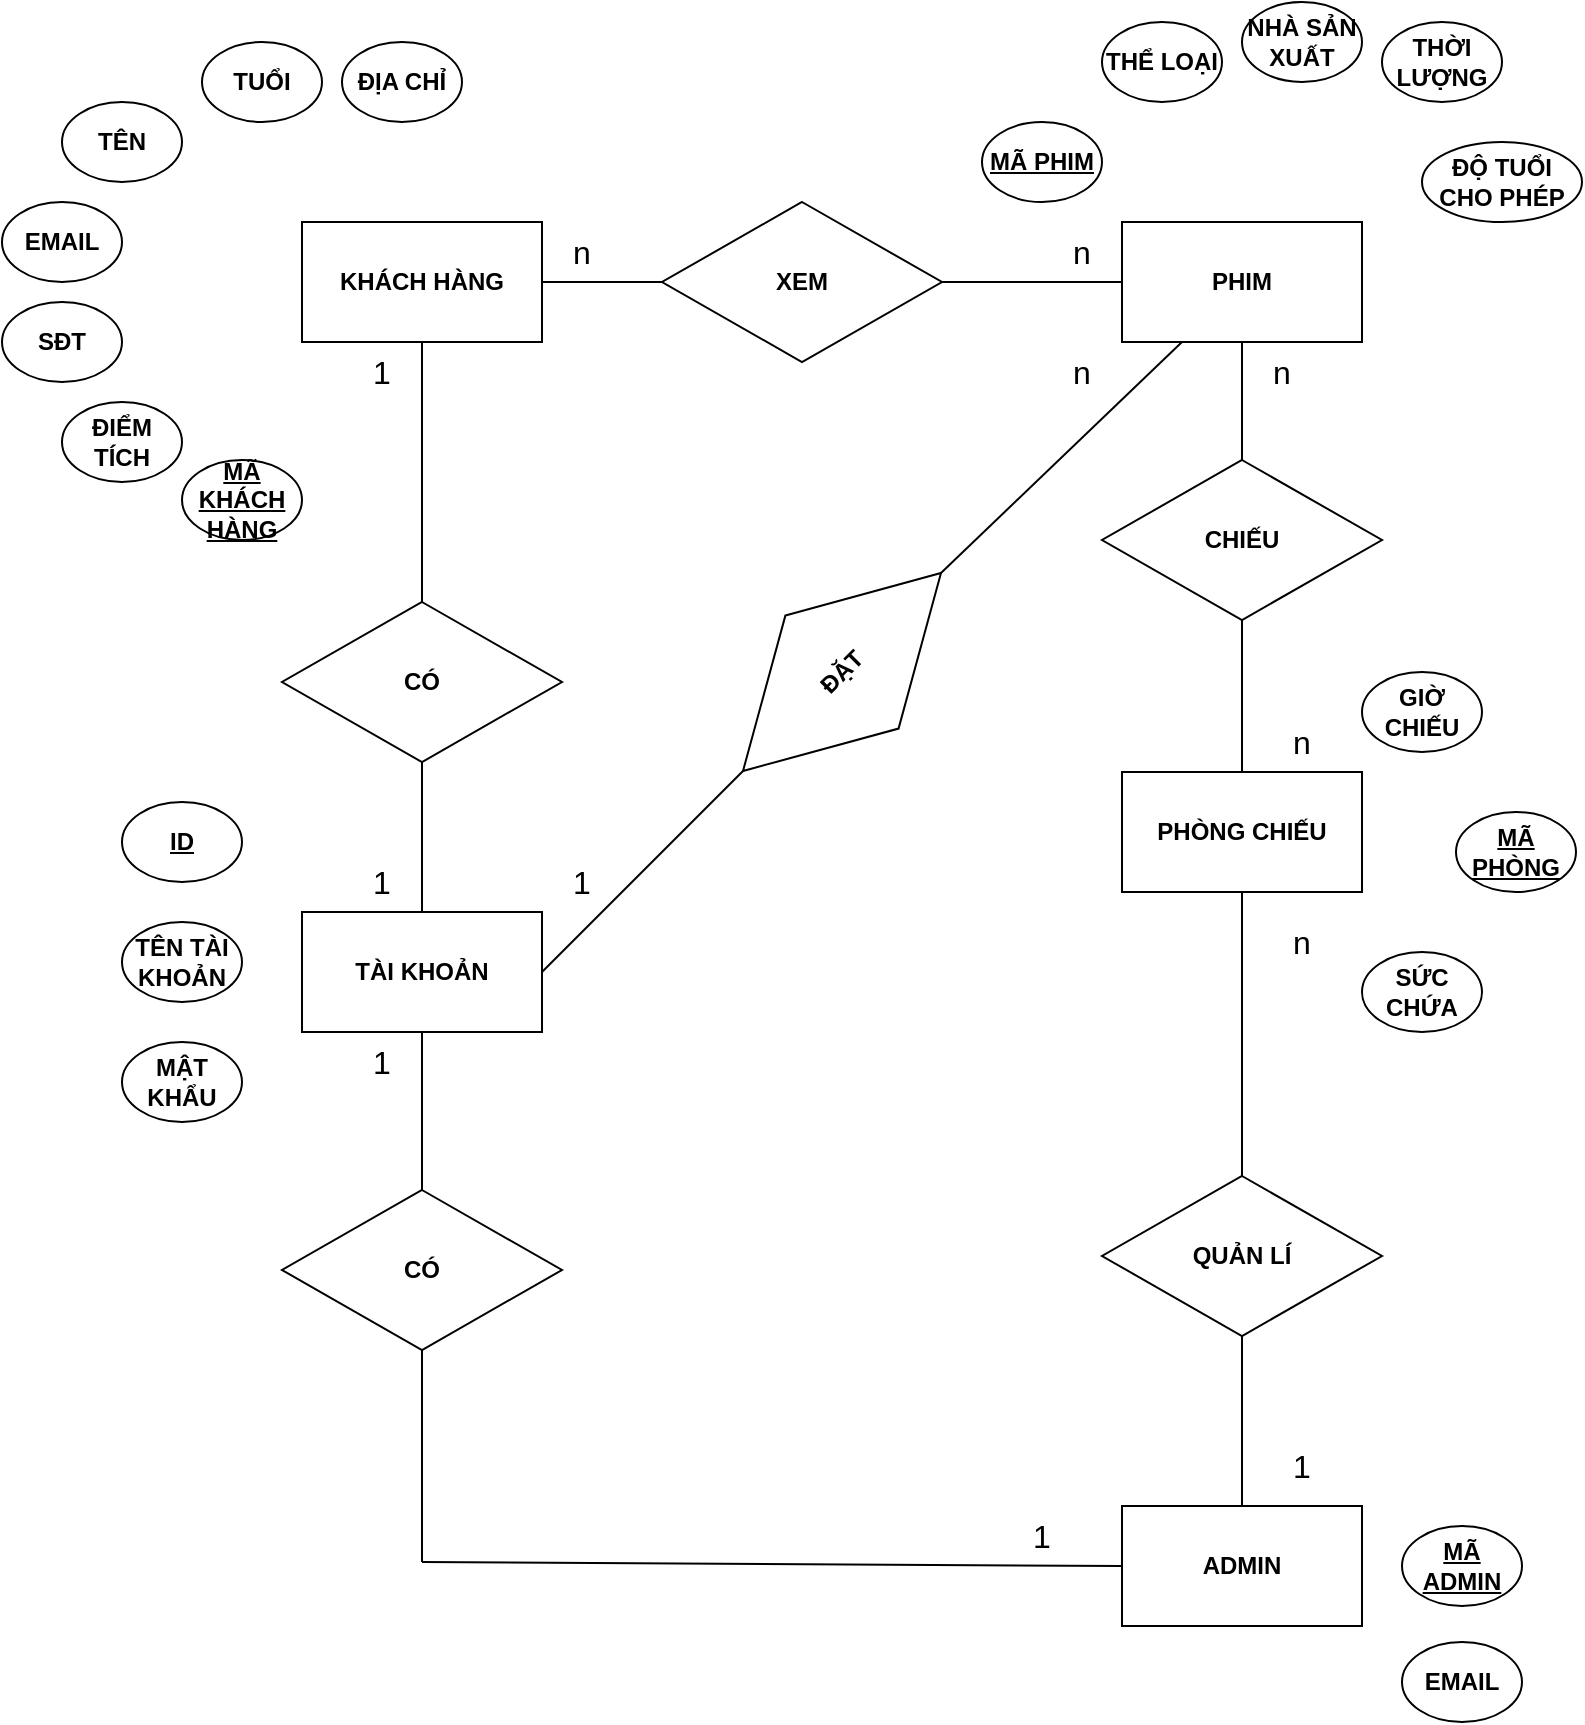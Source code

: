 <mxfile version="21.6.2" type="github" pages="2">
  <diagram name="ERD" id="bLf5Gnh5erqJ0THzdqtq">
    <mxGraphModel dx="1387" dy="711" grid="1" gridSize="10" guides="1" tooltips="1" connect="1" arrows="1" fold="1" page="1" pageScale="1" pageWidth="827" pageHeight="1169" math="0" shadow="0">
      <root>
        <mxCell id="0" />
        <mxCell id="1" parent="0" />
        <mxCell id="k9TsYi5H-A5N4quMduwp-1" value="&lt;b&gt;KHÁCH HÀNG&lt;/b&gt;" style="rounded=0;whiteSpace=wrap;html=1;" parent="1" vertex="1">
          <mxGeometry x="190" y="200" width="120" height="60" as="geometry" />
        </mxCell>
        <mxCell id="k9TsYi5H-A5N4quMduwp-2" value="&lt;b&gt;PHIM&lt;/b&gt;" style="rounded=0;whiteSpace=wrap;html=1;" parent="1" vertex="1">
          <mxGeometry x="600" y="200" width="120" height="60" as="geometry" />
        </mxCell>
        <mxCell id="k9TsYi5H-A5N4quMduwp-3" value="&lt;b&gt;PHÒNG CHIẾU&lt;/b&gt;" style="rounded=0;whiteSpace=wrap;html=1;" parent="1" vertex="1">
          <mxGeometry x="600" y="475" width="120" height="60" as="geometry" />
        </mxCell>
        <mxCell id="k9TsYi5H-A5N4quMduwp-4" value="&lt;b&gt;ADMIN&lt;/b&gt;" style="rounded=0;whiteSpace=wrap;html=1;" parent="1" vertex="1">
          <mxGeometry x="600" y="842" width="120" height="60" as="geometry" />
        </mxCell>
        <mxCell id="k9TsYi5H-A5N4quMduwp-5" value="&lt;b&gt;XEM&lt;/b&gt;" style="rhombus;whiteSpace=wrap;html=1;" parent="1" vertex="1">
          <mxGeometry x="370" y="190" width="140" height="80" as="geometry" />
        </mxCell>
        <mxCell id="k9TsYi5H-A5N4quMduwp-6" value="&lt;b&gt;CHIẾU&lt;/b&gt;" style="rhombus;whiteSpace=wrap;html=1;" parent="1" vertex="1">
          <mxGeometry x="590" y="319" width="140" height="80" as="geometry" />
        </mxCell>
        <mxCell id="k9TsYi5H-A5N4quMduwp-7" value="&lt;b&gt;CÓ&lt;/b&gt;" style="rhombus;whiteSpace=wrap;html=1;" parent="1" vertex="1">
          <mxGeometry x="180" y="390" width="140" height="80" as="geometry" />
        </mxCell>
        <mxCell id="k9TsYi5H-A5N4quMduwp-9" value="&lt;b&gt;TÀI KHOẢN&lt;/b&gt;" style="rounded=0;whiteSpace=wrap;html=1;" parent="1" vertex="1">
          <mxGeometry x="190" y="545" width="120" height="60" as="geometry" />
        </mxCell>
        <mxCell id="MCglpq_lhRXfIu_TLcl6-2" value="&lt;b&gt;QUẢN LÍ&lt;/b&gt;" style="rhombus;whiteSpace=wrap;html=1;" vertex="1" parent="1">
          <mxGeometry x="590" y="677" width="140" height="80" as="geometry" />
        </mxCell>
        <mxCell id="MCglpq_lhRXfIu_TLcl6-3" value="&lt;b&gt;TÊN&lt;/b&gt;" style="ellipse;whiteSpace=wrap;html=1;" vertex="1" parent="1">
          <mxGeometry x="70" y="140" width="60" height="40" as="geometry" />
        </mxCell>
        <mxCell id="MCglpq_lhRXfIu_TLcl6-4" value="&lt;b&gt;TUỔI&lt;/b&gt;" style="ellipse;whiteSpace=wrap;html=1;" vertex="1" parent="1">
          <mxGeometry x="140" y="110" width="60" height="40" as="geometry" />
        </mxCell>
        <mxCell id="MCglpq_lhRXfIu_TLcl6-5" value="&lt;b&gt;ĐỊA CHỈ&lt;/b&gt;" style="ellipse;whiteSpace=wrap;html=1;" vertex="1" parent="1">
          <mxGeometry x="210" y="110" width="60" height="40" as="geometry" />
        </mxCell>
        <mxCell id="MCglpq_lhRXfIu_TLcl6-6" value="&lt;b&gt;EMAIL&lt;/b&gt;" style="ellipse;whiteSpace=wrap;html=1;" vertex="1" parent="1">
          <mxGeometry x="40" y="190" width="60" height="40" as="geometry" />
        </mxCell>
        <mxCell id="MCglpq_lhRXfIu_TLcl6-7" value="&lt;b&gt;SĐT&lt;/b&gt;" style="ellipse;whiteSpace=wrap;html=1;" vertex="1" parent="1">
          <mxGeometry x="40" y="240" width="60" height="40" as="geometry" />
        </mxCell>
        <mxCell id="MCglpq_lhRXfIu_TLcl6-8" value="&lt;b&gt;ĐIỂM TÍCH&lt;/b&gt;" style="ellipse;whiteSpace=wrap;html=1;" vertex="1" parent="1">
          <mxGeometry x="70" y="290" width="60" height="40" as="geometry" />
        </mxCell>
        <mxCell id="MCglpq_lhRXfIu_TLcl6-9" value="&lt;b&gt;&lt;u&gt;MÃ KHÁCH HÀNG&lt;/u&gt;&lt;/b&gt;" style="ellipse;whiteSpace=wrap;html=1;" vertex="1" parent="1">
          <mxGeometry x="130" y="319" width="60" height="40" as="geometry" />
        </mxCell>
        <mxCell id="MCglpq_lhRXfIu_TLcl6-10" value="&lt;b&gt;&lt;u&gt;MÃ PHIM&lt;/u&gt;&lt;/b&gt;" style="ellipse;whiteSpace=wrap;html=1;" vertex="1" parent="1">
          <mxGeometry x="530" y="150" width="60" height="40" as="geometry" />
        </mxCell>
        <mxCell id="MCglpq_lhRXfIu_TLcl6-11" value="&lt;b&gt;THỂ LOẠI&lt;/b&gt;" style="ellipse;whiteSpace=wrap;html=1;" vertex="1" parent="1">
          <mxGeometry x="590" y="100" width="60" height="40" as="geometry" />
        </mxCell>
        <mxCell id="MCglpq_lhRXfIu_TLcl6-12" value="&lt;b&gt;NHÀ SẢN XUẤT&lt;/b&gt;" style="ellipse;whiteSpace=wrap;html=1;" vertex="1" parent="1">
          <mxGeometry x="660" y="90" width="60" height="40" as="geometry" />
        </mxCell>
        <mxCell id="MCglpq_lhRXfIu_TLcl6-13" value="&lt;b&gt;THỜI LƯỢNG&lt;/b&gt;" style="ellipse;whiteSpace=wrap;html=1;" vertex="1" parent="1">
          <mxGeometry x="730" y="100" width="60" height="40" as="geometry" />
        </mxCell>
        <mxCell id="MCglpq_lhRXfIu_TLcl6-14" value="&lt;b&gt;ĐỘ TUỔI CHO PHÉP&lt;/b&gt;" style="ellipse;whiteSpace=wrap;html=1;" vertex="1" parent="1">
          <mxGeometry x="750" y="160" width="80" height="40" as="geometry" />
        </mxCell>
        <mxCell id="MCglpq_lhRXfIu_TLcl6-15" value="&lt;b&gt;&lt;u&gt;MÃ PHÒNG&lt;/u&gt;&lt;/b&gt;" style="ellipse;whiteSpace=wrap;html=1;" vertex="1" parent="1">
          <mxGeometry x="767" y="495" width="60" height="40" as="geometry" />
        </mxCell>
        <mxCell id="MCglpq_lhRXfIu_TLcl6-16" value="&lt;b&gt;GIỜ CHIẾU&lt;/b&gt;" style="ellipse;whiteSpace=wrap;html=1;" vertex="1" parent="1">
          <mxGeometry x="720" y="425" width="60" height="40" as="geometry" />
        </mxCell>
        <mxCell id="MCglpq_lhRXfIu_TLcl6-17" value="&lt;b&gt;SỨC CHỨA&lt;/b&gt;" style="ellipse;whiteSpace=wrap;html=1;" vertex="1" parent="1">
          <mxGeometry x="720" y="565" width="60" height="40" as="geometry" />
        </mxCell>
        <mxCell id="MCglpq_lhRXfIu_TLcl6-19" value="&lt;b&gt;CÓ&lt;/b&gt;" style="rhombus;whiteSpace=wrap;html=1;" vertex="1" parent="1">
          <mxGeometry x="180" y="684" width="140" height="80" as="geometry" />
        </mxCell>
        <mxCell id="MCglpq_lhRXfIu_TLcl6-20" value="&lt;b&gt;&lt;u&gt;ID&lt;/u&gt;&lt;/b&gt;" style="ellipse;whiteSpace=wrap;html=1;" vertex="1" parent="1">
          <mxGeometry x="100" y="490" width="60" height="40" as="geometry" />
        </mxCell>
        <mxCell id="MCglpq_lhRXfIu_TLcl6-23" value="&lt;b&gt;TÊN TÀI KHOẢN&lt;/b&gt;" style="ellipse;whiteSpace=wrap;html=1;" vertex="1" parent="1">
          <mxGeometry x="100" y="550" width="60" height="40" as="geometry" />
        </mxCell>
        <mxCell id="MCglpq_lhRXfIu_TLcl6-24" value="&lt;b&gt;MẬT KHẨU&lt;/b&gt;" style="ellipse;whiteSpace=wrap;html=1;" vertex="1" parent="1">
          <mxGeometry x="100" y="610" width="60" height="40" as="geometry" />
        </mxCell>
        <mxCell id="MCglpq_lhRXfIu_TLcl6-25" value="&lt;b&gt;&lt;u&gt;MÃ ADMIN&lt;/u&gt;&lt;/b&gt;" style="ellipse;whiteSpace=wrap;html=1;" vertex="1" parent="1">
          <mxGeometry x="740" y="852" width="60" height="40" as="geometry" />
        </mxCell>
        <mxCell id="MCglpq_lhRXfIu_TLcl6-26" value="&lt;b&gt;EMAIL&lt;/b&gt;" style="ellipse;whiteSpace=wrap;html=1;" vertex="1" parent="1">
          <mxGeometry x="740" y="910" width="60" height="40" as="geometry" />
        </mxCell>
        <mxCell id="MCglpq_lhRXfIu_TLcl6-27" value="" style="endArrow=none;html=1;rounded=0;exitX=1;exitY=0.5;exitDx=0;exitDy=0;" edge="1" parent="1" source="k9TsYi5H-A5N4quMduwp-1" target="k9TsYi5H-A5N4quMduwp-5">
          <mxGeometry width="50" height="50" relative="1" as="geometry">
            <mxPoint x="460" y="420" as="sourcePoint" />
            <mxPoint x="510" y="370" as="targetPoint" />
          </mxGeometry>
        </mxCell>
        <mxCell id="MCglpq_lhRXfIu_TLcl6-28" value="" style="endArrow=none;html=1;rounded=0;exitX=1;exitY=0.5;exitDx=0;exitDy=0;entryX=0;entryY=0.5;entryDx=0;entryDy=0;" edge="1" parent="1" source="k9TsYi5H-A5N4quMduwp-5" target="k9TsYi5H-A5N4quMduwp-2">
          <mxGeometry width="50" height="50" relative="1" as="geometry">
            <mxPoint x="520" y="260" as="sourcePoint" />
            <mxPoint x="580" y="260" as="targetPoint" />
          </mxGeometry>
        </mxCell>
        <mxCell id="MCglpq_lhRXfIu_TLcl6-29" value="&lt;font style=&quot;font-size: 16px;&quot;&gt;n&lt;/font&gt;" style="text;html=1;strokeColor=none;fillColor=none;align=center;verticalAlign=middle;whiteSpace=wrap;rounded=0;" vertex="1" parent="1">
          <mxGeometry x="300" y="200" width="60" height="30" as="geometry" />
        </mxCell>
        <mxCell id="MCglpq_lhRXfIu_TLcl6-30" value="&lt;font style=&quot;font-size: 16px;&quot;&gt;n&lt;/font&gt;" style="text;html=1;strokeColor=none;fillColor=none;align=center;verticalAlign=middle;whiteSpace=wrap;rounded=0;" vertex="1" parent="1">
          <mxGeometry x="550" y="200" width="60" height="30" as="geometry" />
        </mxCell>
        <mxCell id="MCglpq_lhRXfIu_TLcl6-32" value="" style="endArrow=none;html=1;rounded=0;entryX=0.5;entryY=1;entryDx=0;entryDy=0;exitX=0.5;exitY=0;exitDx=0;exitDy=0;" edge="1" parent="1" source="k9TsYi5H-A5N4quMduwp-6" target="k9TsYi5H-A5N4quMduwp-2">
          <mxGeometry width="50" height="50" relative="1" as="geometry">
            <mxPoint x="460" y="410" as="sourcePoint" />
            <mxPoint x="510" y="360" as="targetPoint" />
          </mxGeometry>
        </mxCell>
        <mxCell id="MCglpq_lhRXfIu_TLcl6-33" value="" style="endArrow=none;html=1;rounded=0;entryX=0.5;entryY=1;entryDx=0;entryDy=0;exitX=0.5;exitY=0;exitDx=0;exitDy=0;" edge="1" parent="1" source="k9TsYi5H-A5N4quMduwp-3" target="k9TsYi5H-A5N4quMduwp-6">
          <mxGeometry width="50" height="50" relative="1" as="geometry">
            <mxPoint x="520" y="460" as="sourcePoint" />
            <mxPoint x="660" y="419" as="targetPoint" />
          </mxGeometry>
        </mxCell>
        <mxCell id="MCglpq_lhRXfIu_TLcl6-34" value="&lt;font style=&quot;font-size: 16px;&quot;&gt;n&lt;/font&gt;" style="text;html=1;strokeColor=none;fillColor=none;align=center;verticalAlign=middle;whiteSpace=wrap;rounded=0;" vertex="1" parent="1">
          <mxGeometry x="650" y="260" width="60" height="30" as="geometry" />
        </mxCell>
        <mxCell id="MCglpq_lhRXfIu_TLcl6-35" value="&lt;font style=&quot;font-size: 16px;&quot;&gt;n&lt;/font&gt;" style="text;html=1;strokeColor=none;fillColor=none;align=center;verticalAlign=middle;whiteSpace=wrap;rounded=0;" vertex="1" parent="1">
          <mxGeometry x="660" y="445" width="60" height="30" as="geometry" />
        </mxCell>
        <mxCell id="MCglpq_lhRXfIu_TLcl6-36" value="" style="endArrow=none;html=1;rounded=0;entryX=0.5;entryY=1;entryDx=0;entryDy=0;exitX=0.5;exitY=0;exitDx=0;exitDy=0;" edge="1" parent="1" source="MCglpq_lhRXfIu_TLcl6-2" target="k9TsYi5H-A5N4quMduwp-3">
          <mxGeometry width="50" height="50" relative="1" as="geometry">
            <mxPoint x="660" y="651" as="sourcePoint" />
            <mxPoint x="660" y="575" as="targetPoint" />
          </mxGeometry>
        </mxCell>
        <mxCell id="MCglpq_lhRXfIu_TLcl6-38" value="" style="endArrow=none;html=1;rounded=0;entryX=0.5;entryY=1;entryDx=0;entryDy=0;exitX=0.5;exitY=0;exitDx=0;exitDy=0;" edge="1" parent="1" source="k9TsYi5H-A5N4quMduwp-4" target="MCglpq_lhRXfIu_TLcl6-2">
          <mxGeometry width="50" height="50" relative="1" as="geometry">
            <mxPoint x="550" y="970" as="sourcePoint" />
            <mxPoint x="600" y="920" as="targetPoint" />
          </mxGeometry>
        </mxCell>
        <mxCell id="MCglpq_lhRXfIu_TLcl6-39" value="&lt;font style=&quot;font-size: 16px;&quot;&gt;n&lt;/font&gt;" style="text;html=1;strokeColor=none;fillColor=none;align=center;verticalAlign=middle;whiteSpace=wrap;rounded=0;" vertex="1" parent="1">
          <mxGeometry x="660" y="545" width="60" height="30" as="geometry" />
        </mxCell>
        <mxCell id="MCglpq_lhRXfIu_TLcl6-40" value="&lt;font style=&quot;font-size: 16px;&quot;&gt;1&lt;/font&gt;" style="text;html=1;strokeColor=none;fillColor=none;align=center;verticalAlign=middle;whiteSpace=wrap;rounded=0;" vertex="1" parent="1">
          <mxGeometry x="660" y="807" width="60" height="30" as="geometry" />
        </mxCell>
        <mxCell id="MCglpq_lhRXfIu_TLcl6-41" value="" style="endArrow=none;html=1;rounded=0;entryX=0.5;entryY=1;entryDx=0;entryDy=0;" edge="1" parent="1" target="k9TsYi5H-A5N4quMduwp-1">
          <mxGeometry width="50" height="50" relative="1" as="geometry">
            <mxPoint x="250" y="390" as="sourcePoint" />
            <mxPoint x="600" y="270" as="targetPoint" />
          </mxGeometry>
        </mxCell>
        <mxCell id="MCglpq_lhRXfIu_TLcl6-42" value="" style="endArrow=none;html=1;rounded=0;entryX=0.5;entryY=1;entryDx=0;entryDy=0;exitX=0.5;exitY=0;exitDx=0;exitDy=0;" edge="1" parent="1" source="k9TsYi5H-A5N4quMduwp-9" target="k9TsYi5H-A5N4quMduwp-7">
          <mxGeometry width="50" height="50" relative="1" as="geometry">
            <mxPoint x="550" y="560" as="sourcePoint" />
            <mxPoint x="600" y="510" as="targetPoint" />
          </mxGeometry>
        </mxCell>
        <mxCell id="MCglpq_lhRXfIu_TLcl6-43" value="" style="endArrow=none;html=1;rounded=0;entryX=0.5;entryY=1;entryDx=0;entryDy=0;exitX=0.5;exitY=0;exitDx=0;exitDy=0;" edge="1" parent="1" source="MCglpq_lhRXfIu_TLcl6-19" target="k9TsYi5H-A5N4quMduwp-9">
          <mxGeometry width="50" height="50" relative="1" as="geometry">
            <mxPoint x="550" y="560" as="sourcePoint" />
            <mxPoint x="600" y="510" as="targetPoint" />
          </mxGeometry>
        </mxCell>
        <mxCell id="MCglpq_lhRXfIu_TLcl6-44" value="&lt;font style=&quot;font-size: 16px;&quot;&gt;1&lt;/font&gt;" style="text;html=1;strokeColor=none;fillColor=none;align=center;verticalAlign=middle;whiteSpace=wrap;rounded=0;" vertex="1" parent="1">
          <mxGeometry x="200" y="515" width="60" height="30" as="geometry" />
        </mxCell>
        <mxCell id="MCglpq_lhRXfIu_TLcl6-45" value="&lt;font style=&quot;font-size: 16px;&quot;&gt;1&lt;/font&gt;" style="text;html=1;strokeColor=none;fillColor=none;align=center;verticalAlign=middle;whiteSpace=wrap;rounded=0;" vertex="1" parent="1">
          <mxGeometry x="200" y="260" width="60" height="30" as="geometry" />
        </mxCell>
        <mxCell id="MCglpq_lhRXfIu_TLcl6-46" value="&lt;font style=&quot;font-size: 16px;&quot;&gt;1&lt;/font&gt;" style="text;html=1;strokeColor=none;fillColor=none;align=center;verticalAlign=middle;whiteSpace=wrap;rounded=0;" vertex="1" parent="1">
          <mxGeometry x="200" y="605" width="60" height="30" as="geometry" />
        </mxCell>
        <mxCell id="MCglpq_lhRXfIu_TLcl6-48" value="" style="endArrow=none;html=1;rounded=0;entryX=0;entryY=0.5;entryDx=0;entryDy=0;" edge="1" parent="1" target="k9TsYi5H-A5N4quMduwp-4">
          <mxGeometry width="50" height="50" relative="1" as="geometry">
            <mxPoint x="250" y="870" as="sourcePoint" />
            <mxPoint x="600" y="740" as="targetPoint" />
          </mxGeometry>
        </mxCell>
        <mxCell id="MCglpq_lhRXfIu_TLcl6-49" value="" style="endArrow=none;html=1;rounded=0;entryX=0.5;entryY=1;entryDx=0;entryDy=0;" edge="1" parent="1" target="MCglpq_lhRXfIu_TLcl6-19">
          <mxGeometry width="50" height="50" relative="1" as="geometry">
            <mxPoint x="250" y="870" as="sourcePoint" />
            <mxPoint x="600" y="740" as="targetPoint" />
          </mxGeometry>
        </mxCell>
        <mxCell id="MCglpq_lhRXfIu_TLcl6-50" value="&lt;font style=&quot;font-size: 16px;&quot;&gt;1&lt;/font&gt;" style="text;html=1;strokeColor=none;fillColor=none;align=center;verticalAlign=middle;whiteSpace=wrap;rounded=0;" vertex="1" parent="1">
          <mxGeometry x="530" y="842" width="60" height="30" as="geometry" />
        </mxCell>
        <mxCell id="MCglpq_lhRXfIu_TLcl6-51" value="" style="endArrow=none;html=1;rounded=0;exitX=1;exitY=0.5;exitDx=0;exitDy=0;entryX=0;entryY=0.5;entryDx=0;entryDy=0;" edge="1" parent="1" source="k9TsYi5H-A5N4quMduwp-9" target="MCglpq_lhRXfIu_TLcl6-54">
          <mxGeometry width="50" height="50" relative="1" as="geometry">
            <mxPoint x="340" y="550" as="sourcePoint" />
            <mxPoint x="390" y="500" as="targetPoint" />
          </mxGeometry>
        </mxCell>
        <mxCell id="MCglpq_lhRXfIu_TLcl6-54" value="&lt;b&gt;ĐẶT&lt;/b&gt;" style="rhombus;whiteSpace=wrap;html=1;rotation=-45;" vertex="1" parent="1">
          <mxGeometry x="390" y="385" width="140" height="80" as="geometry" />
        </mxCell>
        <mxCell id="MCglpq_lhRXfIu_TLcl6-55" value="" style="endArrow=none;html=1;rounded=0;entryX=0.25;entryY=1;entryDx=0;entryDy=0;exitX=1;exitY=0.5;exitDx=0;exitDy=0;" edge="1" parent="1" source="MCglpq_lhRXfIu_TLcl6-54" target="k9TsYi5H-A5N4quMduwp-2">
          <mxGeometry width="50" height="50" relative="1" as="geometry">
            <mxPoint x="510" y="380" as="sourcePoint" />
            <mxPoint x="560" y="330" as="targetPoint" />
          </mxGeometry>
        </mxCell>
        <mxCell id="MCglpq_lhRXfIu_TLcl6-56" value="&lt;font style=&quot;font-size: 16px;&quot;&gt;1&lt;/font&gt;" style="text;html=1;strokeColor=none;fillColor=none;align=center;verticalAlign=middle;whiteSpace=wrap;rounded=0;" vertex="1" parent="1">
          <mxGeometry x="300" y="515" width="60" height="30" as="geometry" />
        </mxCell>
        <mxCell id="MCglpq_lhRXfIu_TLcl6-57" value="&lt;font style=&quot;font-size: 16px;&quot;&gt;n&lt;/font&gt;" style="text;html=1;strokeColor=none;fillColor=none;align=center;verticalAlign=middle;whiteSpace=wrap;rounded=0;" vertex="1" parent="1">
          <mxGeometry x="550" y="260" width="60" height="30" as="geometry" />
        </mxCell>
      </root>
    </mxGraphModel>
  </diagram>
  <diagram id="e-8MCf9j3gJpW38hzJC2" name="use case diagram">
    <mxGraphModel dx="2907" dy="2235" grid="1" gridSize="10" guides="1" tooltips="1" connect="1" arrows="1" fold="1" page="1" pageScale="1" pageWidth="827" pageHeight="1169" math="0" shadow="0">
      <root>
        <mxCell id="0" />
        <mxCell id="1" parent="0" />
        <mxCell id="oAN-OfmRQ8hTfCljLr7d-1" value="&lt;b&gt;ĐẶT VÉ&lt;/b&gt;" style="ellipse;whiteSpace=wrap;html=1;" vertex="1" parent="1">
          <mxGeometry x="250" y="-5" width="120" height="80" as="geometry" />
        </mxCell>
        <mxCell id="oAN-OfmRQ8hTfCljLr7d-2" value="&lt;b&gt;ĐĂNG NHẬP&lt;/b&gt;" style="ellipse;whiteSpace=wrap;html=1;" vertex="1" parent="1">
          <mxGeometry x="-90" y="85" width="120" height="80" as="geometry" />
        </mxCell>
        <mxCell id="oAN-OfmRQ8hTfCljLr7d-3" value="&lt;b&gt;ĐĂNG KÍ&lt;/b&gt;" style="ellipse;whiteSpace=wrap;html=1;" vertex="1" parent="1">
          <mxGeometry x="250" y="565" width="120" height="80" as="geometry" />
        </mxCell>
        <mxCell id="oAN-OfmRQ8hTfCljLr7d-4" value="&lt;b&gt;THAY ĐỔI THÔNG TIN&lt;/b&gt;" style="ellipse;whiteSpace=wrap;html=1;" vertex="1" parent="1">
          <mxGeometry x="250" y="-107" width="120" height="80" as="geometry" />
        </mxCell>
        <mxCell id="oAN-OfmRQ8hTfCljLr7d-5" value="&lt;b&gt;XEM LỊCH CHIẾU, THÔNG TIN KHUYẾN MÃI&lt;/b&gt;" style="ellipse;whiteSpace=wrap;html=1;" vertex="1" parent="1">
          <mxGeometry x="250" y="-210" width="120" height="80" as="geometry" />
        </mxCell>
        <mxCell id="oAN-OfmRQ8hTfCljLr7d-6" value="&lt;b&gt;CHAT&lt;/b&gt;" style="ellipse;whiteSpace=wrap;html=1;" vertex="1" parent="1">
          <mxGeometry x="250" y="-310" width="120" height="80" as="geometry" />
        </mxCell>
        <mxCell id="oAN-OfmRQ8hTfCljLr7d-7" value="&lt;b&gt;TÍCH ĐIỂM&lt;/b&gt;" style="ellipse;whiteSpace=wrap;html=1;" vertex="1" parent="1">
          <mxGeometry x="240" y="205" width="120" height="80" as="geometry" />
        </mxCell>
        <mxCell id="oAN-OfmRQ8hTfCljLr7d-8" value="&lt;b&gt;QUẢN LÝ ĐƠN MUA&lt;/b&gt;" style="ellipse;whiteSpace=wrap;html=1;" vertex="1" parent="1">
          <mxGeometry x="-450" y="-90" width="120" height="80" as="geometry" />
        </mxCell>
        <mxCell id="oAN-OfmRQ8hTfCljLr7d-9" value="&lt;b&gt;UPDATE THÔNG TIN VỀ PHIM, KHUYẾN MÃI&lt;/b&gt;" style="ellipse;whiteSpace=wrap;html=1;" vertex="1" parent="1">
          <mxGeometry x="-450" y="-210" width="120" height="80" as="geometry" />
        </mxCell>
        <mxCell id="oAN-OfmRQ8hTfCljLr7d-10" value="&lt;b&gt;CHAT&lt;/b&gt;" style="ellipse;whiteSpace=wrap;html=1;" vertex="1" parent="1">
          <mxGeometry x="-450" y="260" width="120" height="80" as="geometry" />
        </mxCell>
        <mxCell id="oAN-OfmRQ8hTfCljLr7d-11" value="&lt;font style=&quot;font-size: 17px;&quot;&gt;Khách hàng&lt;/font&gt;" style="shape=umlActor;verticalLabelPosition=bottom;verticalAlign=top;html=1;outlineConnect=0;" vertex="1" parent="1">
          <mxGeometry x="530" y="90" width="40" height="70" as="geometry" />
        </mxCell>
        <mxCell id="oAN-OfmRQ8hTfCljLr7d-12" value="&lt;span style=&quot;font-size: 17px;&quot;&gt;Người quản trị&lt;/span&gt;" style="shape=umlActor;verticalLabelPosition=bottom;verticalAlign=top;html=1;outlineConnect=0;" vertex="1" parent="1">
          <mxGeometry x="-600" y="75" width="40" height="70" as="geometry" />
        </mxCell>
        <mxCell id="oAN-OfmRQ8hTfCljLr7d-13" value="&lt;b&gt;SỬA THÔNG TIN TÀI KHOẢN&lt;/b&gt;" style="ellipse;whiteSpace=wrap;html=1;" vertex="1" parent="1">
          <mxGeometry x="250" y="325" width="120" height="80" as="geometry" />
        </mxCell>
        <mxCell id="oAN-OfmRQ8hTfCljLr7d-14" value="&lt;b&gt;QUÊN MẬT KHẨU&lt;/b&gt;" style="ellipse;whiteSpace=wrap;html=1;" vertex="1" parent="1">
          <mxGeometry x="-90" y="310" width="120" height="80" as="geometry" />
        </mxCell>
        <mxCell id="oAN-OfmRQ8hTfCljLr7d-15" value="" style="endArrow=none;html=1;rounded=0;exitX=1;exitY=0.5;exitDx=0;exitDy=0;entryX=0.25;entryY=0.1;entryDx=0;entryDy=0;entryPerimeter=0;" edge="1" parent="1" source="oAN-OfmRQ8hTfCljLr7d-5" target="oAN-OfmRQ8hTfCljLr7d-11">
          <mxGeometry width="50" height="50" relative="1" as="geometry">
            <mxPoint x="390" y="-90" as="sourcePoint" />
            <mxPoint x="520" y="80" as="targetPoint" />
          </mxGeometry>
        </mxCell>
        <mxCell id="oAN-OfmRQ8hTfCljLr7d-16" value="" style="endArrow=classic;html=1;rounded=0;dashed=1;entryX=0.75;entryY=0;entryDx=0;entryDy=0;entryPerimeter=0;exitX=0;exitY=0.5;exitDx=0;exitDy=0;" edge="1" parent="1" source="oAN-OfmRQ8hTfCljLr7d-4" target="oAN-OfmRQ8hTfCljLr7d-2">
          <mxGeometry width="50" height="50" relative="1" as="geometry">
            <mxPoint x="240" y="10" as="sourcePoint" />
            <mxPoint x="160" y="130" as="targetPoint" />
          </mxGeometry>
        </mxCell>
        <mxCell id="oAN-OfmRQ8hTfCljLr7d-17" value="" style="endArrow=classic;html=1;rounded=0;dashed=1;entryX=0.975;entryY=0.403;entryDx=0;entryDy=0;entryPerimeter=0;exitX=0;exitY=0.5;exitDx=0;exitDy=0;" edge="1" parent="1" source="oAN-OfmRQ8hTfCljLr7d-1" target="oAN-OfmRQ8hTfCljLr7d-2">
          <mxGeometry width="50" height="50" relative="1" as="geometry">
            <mxPoint x="160" y="130" as="sourcePoint" />
            <mxPoint x="-165" y="227" as="targetPoint" />
          </mxGeometry>
        </mxCell>
        <mxCell id="oAN-OfmRQ8hTfCljLr7d-18" value="" style="endArrow=classic;html=1;rounded=0;dashed=1;entryX=0.5;entryY=1;entryDx=0;entryDy=0;exitX=0.5;exitY=0;exitDx=0;exitDy=0;" edge="1" parent="1" source="oAN-OfmRQ8hTfCljLr7d-14" target="oAN-OfmRQ8hTfCljLr7d-2">
          <mxGeometry width="50" height="50" relative="1" as="geometry">
            <mxPoint x="-40" y="145" as="sourcePoint" />
            <mxPoint x="-40" y="235" as="targetPoint" />
          </mxGeometry>
        </mxCell>
        <mxCell id="oAN-OfmRQ8hTfCljLr7d-19" value="" style="endArrow=classic;html=1;rounded=0;dashed=1;entryX=1;entryY=1;entryDx=0;entryDy=0;exitX=0.058;exitY=0.196;exitDx=0;exitDy=0;exitPerimeter=0;" edge="1" parent="1" source="oAN-OfmRQ8hTfCljLr7d-13" target="oAN-OfmRQ8hTfCljLr7d-2">
          <mxGeometry width="50" height="50" relative="1" as="geometry">
            <mxPoint x="260" y="151" as="sourcePoint" />
            <mxPoint x="130" y="248" as="targetPoint" />
          </mxGeometry>
        </mxCell>
        <mxCell id="oAN-OfmRQ8hTfCljLr7d-20" value="" style="endArrow=none;html=1;rounded=0;exitX=0.983;exitY=0.632;exitDx=0;exitDy=0;entryX=0;entryY=0.333;entryDx=0;entryDy=0;entryPerimeter=0;exitPerimeter=0;" edge="1" parent="1" source="oAN-OfmRQ8hTfCljLr7d-4" target="oAN-OfmRQ8hTfCljLr7d-11">
          <mxGeometry width="50" height="50" relative="1" as="geometry">
            <mxPoint x="360" y="145" as="sourcePoint" />
            <mxPoint x="530" y="342" as="targetPoint" />
          </mxGeometry>
        </mxCell>
        <mxCell id="oAN-OfmRQ8hTfCljLr7d-21" value="" style="endArrow=none;html=1;rounded=0;exitX=1;exitY=0.5;exitDx=0;exitDy=0;" edge="1" parent="1" source="oAN-OfmRQ8hTfCljLr7d-6">
          <mxGeometry width="50" height="50" relative="1" as="geometry">
            <mxPoint x="368" y="110.44" as="sourcePoint" />
            <mxPoint x="550" y="80" as="targetPoint" />
          </mxGeometry>
        </mxCell>
        <mxCell id="oAN-OfmRQ8hTfCljLr7d-22" value="" style="endArrow=none;html=1;rounded=0;exitX=1;exitY=0.5;exitDx=0;exitDy=0;" edge="1" parent="1" source="oAN-OfmRQ8hTfCljLr7d-3">
          <mxGeometry width="50" height="50" relative="1" as="geometry">
            <mxPoint x="390" y="210" as="sourcePoint" />
            <mxPoint x="550" y="190" as="targetPoint" />
          </mxGeometry>
        </mxCell>
        <mxCell id="oAN-OfmRQ8hTfCljLr7d-23" value="" style="endArrow=none;html=1;rounded=0;exitX=1;exitY=0;exitDx=0;exitDy=0;" edge="1" parent="1" source="oAN-OfmRQ8hTfCljLr7d-13" target="oAN-OfmRQ8hTfCljLr7d-11">
          <mxGeometry width="50" height="50" relative="1" as="geometry">
            <mxPoint x="380" y="300" as="sourcePoint" />
            <mxPoint x="540" y="226" as="targetPoint" />
          </mxGeometry>
        </mxCell>
        <mxCell id="oAN-OfmRQ8hTfCljLr7d-24" value="" style="endArrow=none;html=1;rounded=0;exitX=1;exitY=0.5;exitDx=0;exitDy=0;" edge="1" parent="1" source="oAN-OfmRQ8hTfCljLr7d-7" target="oAN-OfmRQ8hTfCljLr7d-11">
          <mxGeometry width="50" height="50" relative="1" as="geometry">
            <mxPoint x="370" y="200" as="sourcePoint" />
            <mxPoint x="550" y="220" as="targetPoint" />
          </mxGeometry>
        </mxCell>
        <mxCell id="oAN-OfmRQ8hTfCljLr7d-25" value="&amp;lt;&amp;lt;include&amp;gt;&amp;gt;" style="text;html=1;strokeColor=none;fillColor=none;align=center;verticalAlign=middle;whiteSpace=wrap;rounded=0;rotation=339;" vertex="1" parent="1">
          <mxGeometry x="94" y="55" width="60" height="30" as="geometry" />
        </mxCell>
        <mxCell id="oAN-OfmRQ8hTfCljLr7d-26" value="&amp;lt;&amp;lt;extend&amp;gt;&amp;gt;" style="text;html=1;strokeColor=none;fillColor=none;align=center;verticalAlign=middle;whiteSpace=wrap;rounded=0;rotation=-90;" vertex="1" parent="1">
          <mxGeometry x="-76" y="230" width="60" height="30" as="geometry" />
        </mxCell>
        <mxCell id="oAN-OfmRQ8hTfCljLr7d-27" value="&amp;lt;&amp;lt;include&amp;gt;&amp;gt;" style="text;html=1;strokeColor=none;fillColor=none;align=center;verticalAlign=middle;whiteSpace=wrap;rounded=0;rotation=329;" vertex="1" parent="1">
          <mxGeometry x="60" y="-5" width="60" height="30" as="geometry" />
        </mxCell>
        <mxCell id="oAN-OfmRQ8hTfCljLr7d-28" value="&amp;lt;&amp;lt;include&amp;gt;&amp;gt;" style="text;html=1;strokeColor=none;fillColor=none;align=center;verticalAlign=middle;whiteSpace=wrap;rounded=0;rotation=34;" vertex="1" parent="1">
          <mxGeometry x="120" y="240" width="60" height="30" as="geometry" />
        </mxCell>
        <mxCell id="oAN-OfmRQ8hTfCljLr7d-29" value="" style="endArrow=classic;html=1;rounded=0;entryX=1.02;entryY=0.584;entryDx=0;entryDy=0;entryPerimeter=0;exitX=0.011;exitY=0.294;exitDx=0;exitDy=0;exitPerimeter=0;dashed=1;" edge="1" parent="1" source="oAN-OfmRQ8hTfCljLr7d-7" target="oAN-OfmRQ8hTfCljLr7d-2">
          <mxGeometry width="50" height="50" relative="1" as="geometry">
            <mxPoint x="200" y="180" as="sourcePoint" />
            <mxPoint x="250" y="130" as="targetPoint" />
          </mxGeometry>
        </mxCell>
        <mxCell id="oAN-OfmRQ8hTfCljLr7d-30" value="&amp;lt;&amp;lt;include&amp;gt;&amp;gt;" style="text;html=1;strokeColor=none;fillColor=none;align=center;verticalAlign=middle;whiteSpace=wrap;rounded=0;rotation=25;" vertex="1" parent="1">
          <mxGeometry x="130" y="160" width="60" height="30" as="geometry" />
        </mxCell>
        <mxCell id="oAN-OfmRQ8hTfCljLr7d-31" value="" style="endArrow=none;html=1;rounded=0;exitX=1;exitY=0.5;exitDx=0;exitDy=0;" edge="1" parent="1" source="oAN-OfmRQ8hTfCljLr7d-1" target="oAN-OfmRQ8hTfCljLr7d-11">
          <mxGeometry width="50" height="50" relative="1" as="geometry">
            <mxPoint x="340" y="160" as="sourcePoint" />
            <mxPoint x="390" y="110" as="targetPoint" />
          </mxGeometry>
        </mxCell>
        <mxCell id="oAN-OfmRQ8hTfCljLr7d-32" value="&lt;b&gt;THANH TOÁN&lt;/b&gt;" style="ellipse;whiteSpace=wrap;html=1;" vertex="1" parent="1">
          <mxGeometry x="250" y="435" width="120" height="80" as="geometry" />
        </mxCell>
        <mxCell id="oAN-OfmRQ8hTfCljLr7d-33" value="" style="endArrow=none;html=1;rounded=0;exitX=1;exitY=0;exitDx=0;exitDy=0;" edge="1" parent="1" source="oAN-OfmRQ8hTfCljLr7d-32" target="oAN-OfmRQ8hTfCljLr7d-11">
          <mxGeometry width="50" height="50" relative="1" as="geometry">
            <mxPoint x="40" y="320" as="sourcePoint" />
            <mxPoint x="490" y="240" as="targetPoint" />
          </mxGeometry>
        </mxCell>
        <mxCell id="oAN-OfmRQ8hTfCljLr7d-34" value="" style="endArrow=classic;html=1;rounded=0;entryX=0.64;entryY=0.991;entryDx=0;entryDy=0;entryPerimeter=0;exitX=0;exitY=0.5;exitDx=0;exitDy=0;dashed=1;" edge="1" parent="1" source="oAN-OfmRQ8hTfCljLr7d-32" target="oAN-OfmRQ8hTfCljLr7d-2">
          <mxGeometry width="50" height="50" relative="1" as="geometry">
            <mxPoint x="40" y="320" as="sourcePoint" />
            <mxPoint x="90" y="270" as="targetPoint" />
          </mxGeometry>
        </mxCell>
        <mxCell id="oAN-OfmRQ8hTfCljLr7d-35" value="&amp;lt;&amp;lt;include&amp;gt;&amp;gt;" style="text;html=1;strokeColor=none;fillColor=none;align=center;verticalAlign=middle;whiteSpace=wrap;rounded=0;rotation=48;" vertex="1" parent="1">
          <mxGeometry x="94" y="295" width="60" height="30" as="geometry" />
        </mxCell>
        <mxCell id="oAN-OfmRQ8hTfCljLr7d-36" value="" style="endArrow=none;html=1;rounded=0;exitX=1;exitY=0.5;exitDx=0;exitDy=0;" edge="1" parent="1" source="oAN-OfmRQ8hTfCljLr7d-2" target="oAN-OfmRQ8hTfCljLr7d-11">
          <mxGeometry width="50" height="50" relative="1" as="geometry">
            <mxPoint x="60" y="-30" as="sourcePoint" />
            <mxPoint x="110" y="-80" as="targetPoint" />
          </mxGeometry>
        </mxCell>
        <mxCell id="oAN-OfmRQ8hTfCljLr7d-37" value="" style="endArrow=none;html=1;rounded=0;entryX=0;entryY=0.5;entryDx=0;entryDy=0;" edge="1" parent="1" source="oAN-OfmRQ8hTfCljLr7d-12" target="oAN-OfmRQ8hTfCljLr7d-2">
          <mxGeometry width="50" height="50" relative="1" as="geometry">
            <mxPoint x="-170" y="70" as="sourcePoint" />
            <mxPoint x="-120" y="20" as="targetPoint" />
          </mxGeometry>
        </mxCell>
        <mxCell id="oAN-OfmRQ8hTfCljLr7d-38" value="" style="endArrow=none;html=1;rounded=0;entryX=0;entryY=0.5;entryDx=0;entryDy=0;exitX=0.75;exitY=0.1;exitDx=0;exitDy=0;exitPerimeter=0;" edge="1" parent="1" source="oAN-OfmRQ8hTfCljLr7d-12" target="oAN-OfmRQ8hTfCljLr7d-8">
          <mxGeometry width="50" height="50" relative="1" as="geometry">
            <mxPoint x="-170" y="70" as="sourcePoint" />
            <mxPoint x="-120" y="20" as="targetPoint" />
          </mxGeometry>
        </mxCell>
        <mxCell id="oAN-OfmRQ8hTfCljLr7d-39" value="" style="endArrow=none;html=1;rounded=0;entryX=0;entryY=0.5;entryDx=0;entryDy=0;exitX=0.5;exitY=0;exitDx=0;exitDy=0;exitPerimeter=0;" edge="1" parent="1" source="oAN-OfmRQ8hTfCljLr7d-12" target="oAN-OfmRQ8hTfCljLr7d-9">
          <mxGeometry width="50" height="50" relative="1" as="geometry">
            <mxPoint x="-170" y="70" as="sourcePoint" />
            <mxPoint x="-230" y="-10" as="targetPoint" />
          </mxGeometry>
        </mxCell>
        <mxCell id="oAN-OfmRQ8hTfCljLr7d-40" value="" style="endArrow=none;html=1;rounded=0;entryX=0;entryY=0.5;entryDx=0;entryDy=0;" edge="1" parent="1" source="oAN-OfmRQ8hTfCljLr7d-12" target="oAN-OfmRQ8hTfCljLr7d-10">
          <mxGeometry width="50" height="50" relative="1" as="geometry">
            <mxPoint x="-170" y="70" as="sourcePoint" />
            <mxPoint x="-120" y="20" as="targetPoint" />
          </mxGeometry>
        </mxCell>
        <mxCell id="oAN-OfmRQ8hTfCljLr7d-41" value="" style="endArrow=classic;html=1;rounded=0;dashed=1;exitX=0.994;exitY=0.663;exitDx=0;exitDy=0;exitPerimeter=0;entryX=0.25;entryY=0.063;entryDx=0;entryDy=0;entryPerimeter=0;" edge="1" parent="1" source="oAN-OfmRQ8hTfCljLr7d-9" target="oAN-OfmRQ8hTfCljLr7d-2">
          <mxGeometry width="50" height="50" relative="1" as="geometry">
            <mxPoint x="-170" y="70" as="sourcePoint" />
            <mxPoint x="-120" y="20" as="targetPoint" />
          </mxGeometry>
        </mxCell>
        <mxCell id="oAN-OfmRQ8hTfCljLr7d-42" value="" style="endArrow=classic;html=1;rounded=0;exitX=0.972;exitY=0.779;exitDx=0;exitDy=0;exitPerimeter=0;entryX=0.061;entryY=0.208;entryDx=0;entryDy=0;entryPerimeter=0;dashed=1;" edge="1" parent="1" source="oAN-OfmRQ8hTfCljLr7d-8" target="oAN-OfmRQ8hTfCljLr7d-2">
          <mxGeometry width="50" height="50" relative="1" as="geometry">
            <mxPoint x="-170" y="70" as="sourcePoint" />
            <mxPoint x="-120" y="20" as="targetPoint" />
          </mxGeometry>
        </mxCell>
        <mxCell id="oAN-OfmRQ8hTfCljLr7d-43" value="" style="endArrow=classic;html=1;rounded=0;exitX=1;exitY=0.5;exitDx=0;exitDy=0;entryX=0;entryY=1;entryDx=0;entryDy=0;dashed=1;" edge="1" parent="1" source="oAN-OfmRQ8hTfCljLr7d-10" target="oAN-OfmRQ8hTfCljLr7d-2">
          <mxGeometry width="50" height="50" relative="1" as="geometry">
            <mxPoint x="-170" y="70" as="sourcePoint" />
            <mxPoint x="-120" y="20" as="targetPoint" />
          </mxGeometry>
        </mxCell>
        <mxCell id="oAN-OfmRQ8hTfCljLr7d-44" value="&amp;lt;&amp;lt;include&amp;gt;&amp;gt;" style="text;html=1;strokeColor=none;fillColor=none;align=center;verticalAlign=middle;whiteSpace=wrap;rounded=0;rotation=41;" vertex="1" parent="1">
          <mxGeometry x="-200" y="-40" width="60" height="30" as="geometry" />
        </mxCell>
        <mxCell id="oAN-OfmRQ8hTfCljLr7d-45" value="&amp;lt;&amp;lt;include&amp;gt;&amp;gt;" style="text;html=1;strokeColor=none;fillColor=none;align=center;verticalAlign=middle;whiteSpace=wrap;rounded=0;rotation=29;" vertex="1" parent="1">
          <mxGeometry x="-250" width="60" height="30" as="geometry" />
        </mxCell>
        <mxCell id="oAN-OfmRQ8hTfCljLr7d-46" value="&amp;lt;&amp;lt;include&amp;gt;&amp;gt;" style="text;html=1;strokeColor=none;fillColor=none;align=center;verticalAlign=middle;whiteSpace=wrap;rounded=0;rotation=-30;" vertex="1" parent="1">
          <mxGeometry x="-260" y="210" width="60" height="30" as="geometry" />
        </mxCell>
        <mxCell id="oAN-OfmRQ8hTfCljLr7d-47" value="" style="curved=1;endArrow=none;html=1;rounded=0;entryX=0.5;entryY=1;entryDx=0;entryDy=0;endFill=0;" edge="1" parent="1" target="oAN-OfmRQ8hTfCljLr7d-14">
          <mxGeometry width="50" height="50" relative="1" as="geometry">
            <mxPoint x="580" y="190" as="sourcePoint" />
            <mxPoint x="240" y="660" as="targetPoint" />
            <Array as="points">
              <mxPoint x="610" y="680" />
              <mxPoint x="100" y="690" />
            </Array>
          </mxGeometry>
        </mxCell>
        <mxCell id="oAN-OfmRQ8hTfCljLr7d-48" value="" style="curved=1;endArrow=none;html=1;rounded=0;entryX=0;entryY=1;entryDx=0;entryDy=0;endFill=0;" edge="1" parent="1" source="oAN-OfmRQ8hTfCljLr7d-12" target="oAN-OfmRQ8hTfCljLr7d-14">
          <mxGeometry width="50" height="50" relative="1" as="geometry">
            <mxPoint x="-610" y="150" as="sourcePoint" />
            <mxPoint x="-220" y="530" as="targetPoint" />
            <Array as="points">
              <mxPoint x="-620" y="440" />
              <mxPoint x="-330" y="570" />
            </Array>
          </mxGeometry>
        </mxCell>
        <mxCell id="oAN-OfmRQ8hTfCljLr7d-49" value="&lt;b&gt;QUẢN LÍ LỊCH CHIẾU&lt;/b&gt;" style="ellipse;whiteSpace=wrap;html=1;" vertex="1" parent="1">
          <mxGeometry x="-450" y="145" width="120" height="80" as="geometry" />
        </mxCell>
        <mxCell id="oAN-OfmRQ8hTfCljLr7d-50" value="" style="endArrow=none;html=1;rounded=0;entryX=0.002;entryY=0.437;entryDx=0;entryDy=0;entryPerimeter=0;" edge="1" parent="1" source="oAN-OfmRQ8hTfCljLr7d-12" target="oAN-OfmRQ8hTfCljLr7d-49">
          <mxGeometry width="50" height="50" relative="1" as="geometry">
            <mxPoint x="-500" y="180" as="sourcePoint" />
            <mxPoint x="-450" y="130" as="targetPoint" />
          </mxGeometry>
        </mxCell>
        <mxCell id="oAN-OfmRQ8hTfCljLr7d-51" value="" style="endArrow=classic;html=1;rounded=0;entryX=0.005;entryY=0.711;entryDx=0;entryDy=0;entryPerimeter=0;exitX=1;exitY=0.5;exitDx=0;exitDy=0;dashed=1;" edge="1" parent="1" source="oAN-OfmRQ8hTfCljLr7d-49" target="oAN-OfmRQ8hTfCljLr7d-2">
          <mxGeometry width="50" height="50" relative="1" as="geometry">
            <mxPoint x="-310" y="140" as="sourcePoint" />
            <mxPoint x="-260" y="90" as="targetPoint" />
          </mxGeometry>
        </mxCell>
        <mxCell id="oAN-OfmRQ8hTfCljLr7d-52" value="&lt;b&gt;GỬI THÔNG TIN CHO KHÁCH HÀNG&lt;/b&gt;" style="ellipse;whiteSpace=wrap;html=1;" vertex="1" parent="1">
          <mxGeometry x="-450" y="390" width="120" height="80" as="geometry" />
        </mxCell>
        <mxCell id="oAN-OfmRQ8hTfCljLr7d-53" value="" style="endArrow=none;html=1;rounded=0;exitX=0.03;exitY=0.312;exitDx=0;exitDy=0;exitPerimeter=0;" edge="1" parent="1" source="oAN-OfmRQ8hTfCljLr7d-52" target="oAN-OfmRQ8hTfCljLr7d-12">
          <mxGeometry width="50" height="50" relative="1" as="geometry">
            <mxPoint x="-120" y="250" as="sourcePoint" />
            <mxPoint x="-550" y="230" as="targetPoint" />
          </mxGeometry>
        </mxCell>
        <mxCell id="oAN-OfmRQ8hTfCljLr7d-54" value="&amp;lt;&amp;lt;include&amp;gt;&amp;gt;" style="text;html=1;strokeColor=none;fillColor=none;align=center;verticalAlign=middle;whiteSpace=wrap;rounded=0;rotation=350;" vertex="1" parent="1">
          <mxGeometry x="-290" y="145" width="60" height="30" as="geometry" />
        </mxCell>
        <mxCell id="oAN-OfmRQ8hTfCljLr7d-55" value="" style="endArrow=classic;html=1;rounded=0;entryX=0.325;entryY=0.974;entryDx=0;entryDy=0;entryPerimeter=0;exitX=0.943;exitY=0.251;exitDx=0;exitDy=0;exitPerimeter=0;dashed=1;" edge="1" parent="1" source="oAN-OfmRQ8hTfCljLr7d-52" target="oAN-OfmRQ8hTfCljLr7d-2">
          <mxGeometry width="50" height="50" relative="1" as="geometry">
            <mxPoint x="-320" y="350" as="sourcePoint" />
            <mxPoint x="-280" y="250" as="targetPoint" />
          </mxGeometry>
        </mxCell>
        <mxCell id="oAN-OfmRQ8hTfCljLr7d-56" value="&amp;lt;&amp;lt;include&amp;gt;&amp;gt;" style="text;html=1;strokeColor=none;fillColor=none;align=center;verticalAlign=middle;whiteSpace=wrap;rounded=0;rotation=-40;" vertex="1" parent="1">
          <mxGeometry x="-240" y="270" width="60" height="30" as="geometry" />
        </mxCell>
      </root>
    </mxGraphModel>
  </diagram>
</mxfile>
